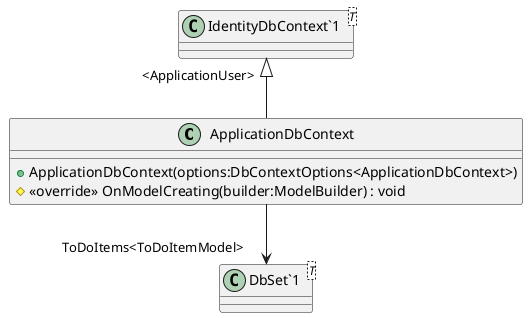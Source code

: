 @startuml
class ApplicationDbContext {
    + ApplicationDbContext(options:DbContextOptions<ApplicationDbContext>)
    # <<override>> OnModelCreating(builder:ModelBuilder) : void
}
class "IdentityDbContext`1"<T> {
}
class "DbSet`1"<T> {
}
"IdentityDbContext`1" "<ApplicationUser>" <|-- ApplicationDbContext
ApplicationDbContext --> "ToDoItems<ToDoItemModel>" "DbSet`1"
@enduml

